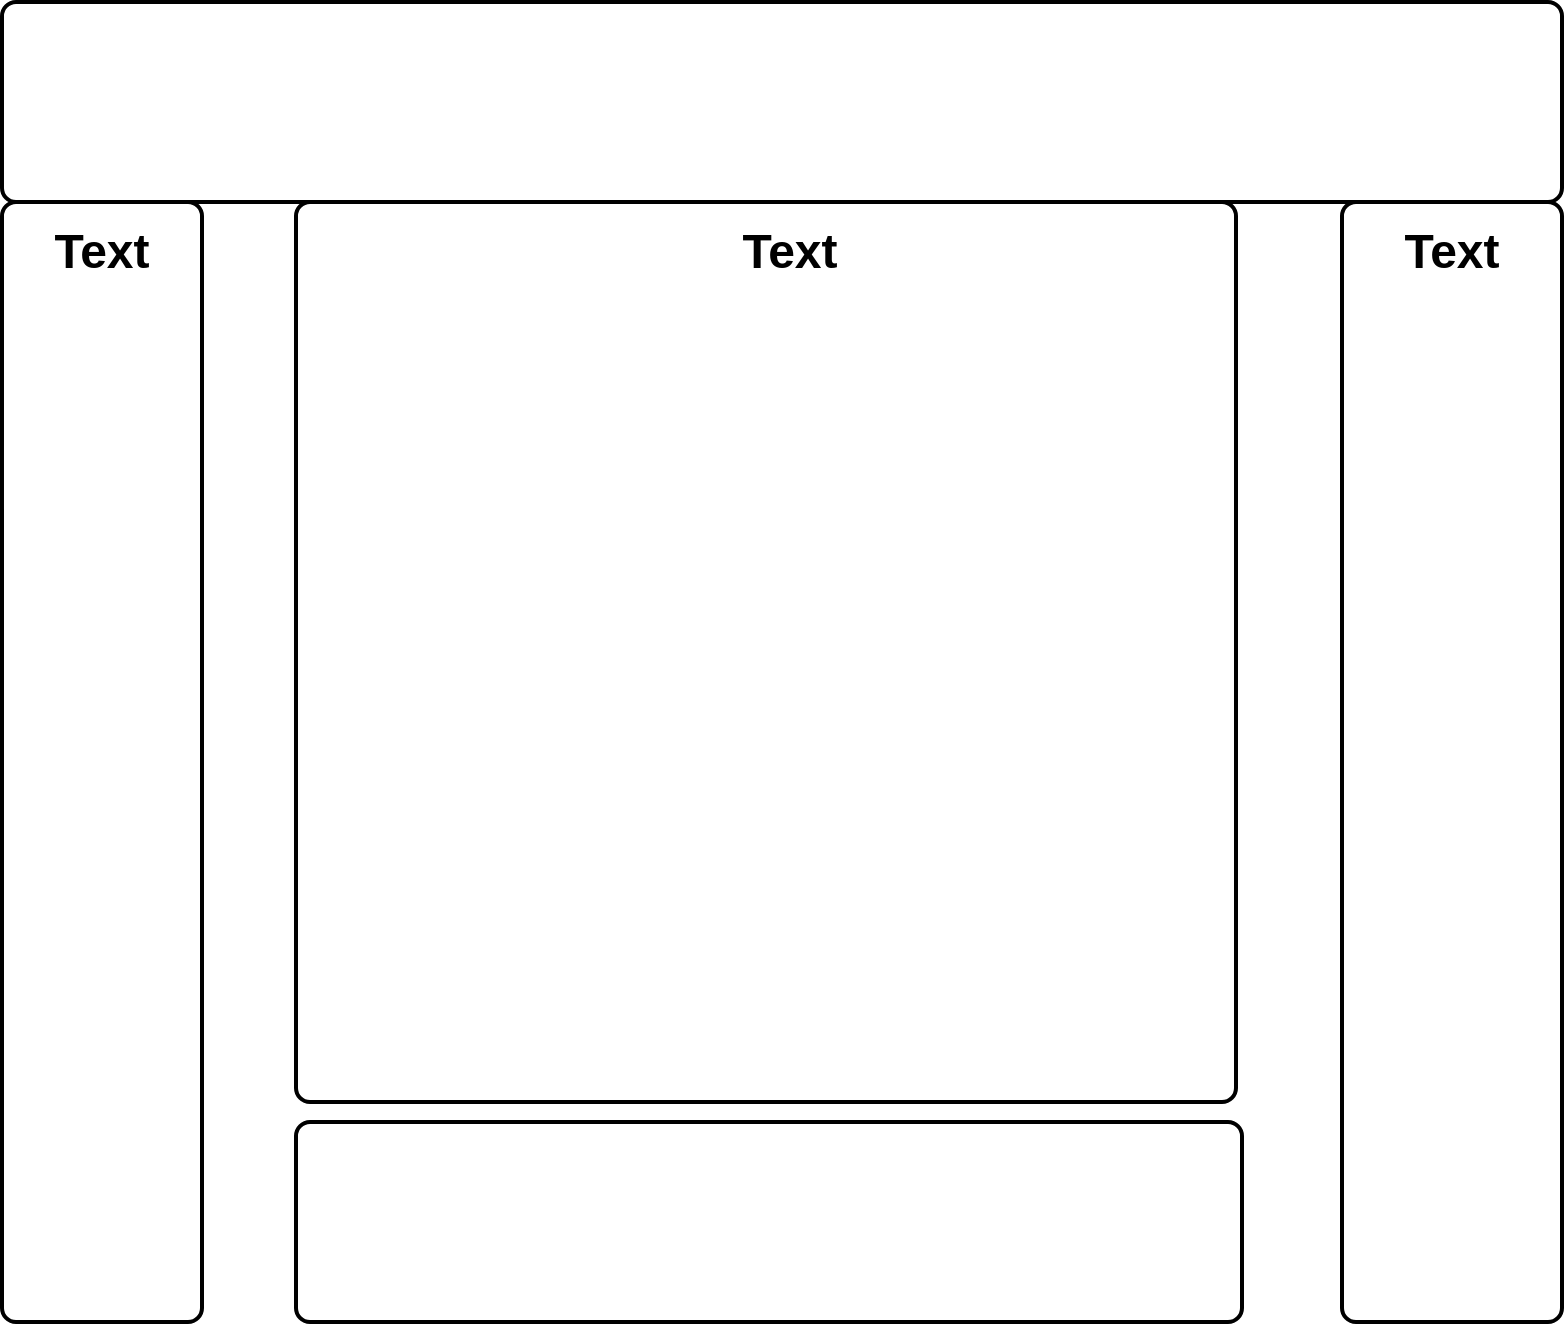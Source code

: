 <mxfile version="14.6.12" type="github">
  <diagram id="yXyOzKuJSNhh0-EHgRQp" name="第 1 页">
    <mxGraphModel dx="1422" dy="1941" grid="1" gridSize="10" guides="1" tooltips="1" connect="1" arrows="1" fold="1" page="1" pageScale="1" pageWidth="827" pageHeight="1169" math="0" shadow="0">
      <root>
        <mxCell id="0" />
        <mxCell id="1" parent="0" />
        <mxCell id="B8XIjGW6T1I9kVrWkUcX-23" value="" style="rounded=1;whiteSpace=wrap;html=1;absoluteArcSize=1;arcSize=14;strokeWidth=2;" vertex="1" parent="1">
          <mxGeometry x="167" y="80" width="470" height="450" as="geometry" />
        </mxCell>
        <mxCell id="B8XIjGW6T1I9kVrWkUcX-24" value="" style="rounded=1;whiteSpace=wrap;html=1;absoluteArcSize=1;arcSize=14;strokeWidth=2;" vertex="1" parent="1">
          <mxGeometry x="20" y="80" width="100" height="560" as="geometry" />
        </mxCell>
        <mxCell id="B8XIjGW6T1I9kVrWkUcX-25" value="" style="rounded=1;whiteSpace=wrap;html=1;absoluteArcSize=1;arcSize=14;strokeWidth=2;" vertex="1" parent="1">
          <mxGeometry x="690" y="80" width="110" height="560" as="geometry" />
        </mxCell>
        <mxCell id="B8XIjGW6T1I9kVrWkUcX-31" value="&lt;font style=&quot;font-size: 24px&quot;&gt;&lt;b&gt;Text&lt;/b&gt;&lt;/font&gt;" style="text;html=1;strokeColor=none;fillColor=none;align=center;verticalAlign=middle;whiteSpace=wrap;rounded=0;" vertex="1" parent="1">
          <mxGeometry x="30" y="90" width="80" height="30" as="geometry" />
        </mxCell>
        <mxCell id="B8XIjGW6T1I9kVrWkUcX-33" value="&lt;font style=&quot;font-size: 24px&quot;&gt;&lt;b&gt;Text&lt;/b&gt;&lt;/font&gt;" style="text;html=1;strokeColor=none;fillColor=none;align=center;verticalAlign=middle;whiteSpace=wrap;rounded=0;" vertex="1" parent="1">
          <mxGeometry x="374" y="90" width="80" height="30" as="geometry" />
        </mxCell>
        <mxCell id="B8XIjGW6T1I9kVrWkUcX-34" value="&lt;font style=&quot;font-size: 24px&quot;&gt;&lt;b&gt;Text&lt;/b&gt;&lt;/font&gt;" style="text;html=1;strokeColor=none;fillColor=none;align=center;verticalAlign=middle;whiteSpace=wrap;rounded=0;" vertex="1" parent="1">
          <mxGeometry x="705" y="90" width="80" height="30" as="geometry" />
        </mxCell>
        <mxCell id="B8XIjGW6T1I9kVrWkUcX-36" value="" style="rounded=1;whiteSpace=wrap;html=1;absoluteArcSize=1;arcSize=14;strokeWidth=2;" vertex="1" parent="1">
          <mxGeometry x="167" y="540" width="473" height="100" as="geometry" />
        </mxCell>
        <mxCell id="B8XIjGW6T1I9kVrWkUcX-39" value="" style="rounded=1;whiteSpace=wrap;html=1;absoluteArcSize=1;arcSize=14;strokeWidth=2;" vertex="1" parent="1">
          <mxGeometry x="20" y="-20" width="780" height="100" as="geometry" />
        </mxCell>
      </root>
    </mxGraphModel>
  </diagram>
</mxfile>
